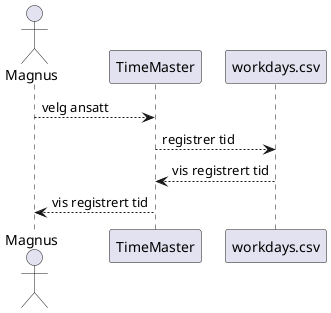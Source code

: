 @startuml Time Master

actor Magnus

Magnus --> TimeMaster : velg ansatt 
TimeMaster --> workdays.csv : registrer tid 
workdays.csv --> TimeMaster : vis registrert tid
TimeMaster --> Magnus : vis registrert tid

@enduml